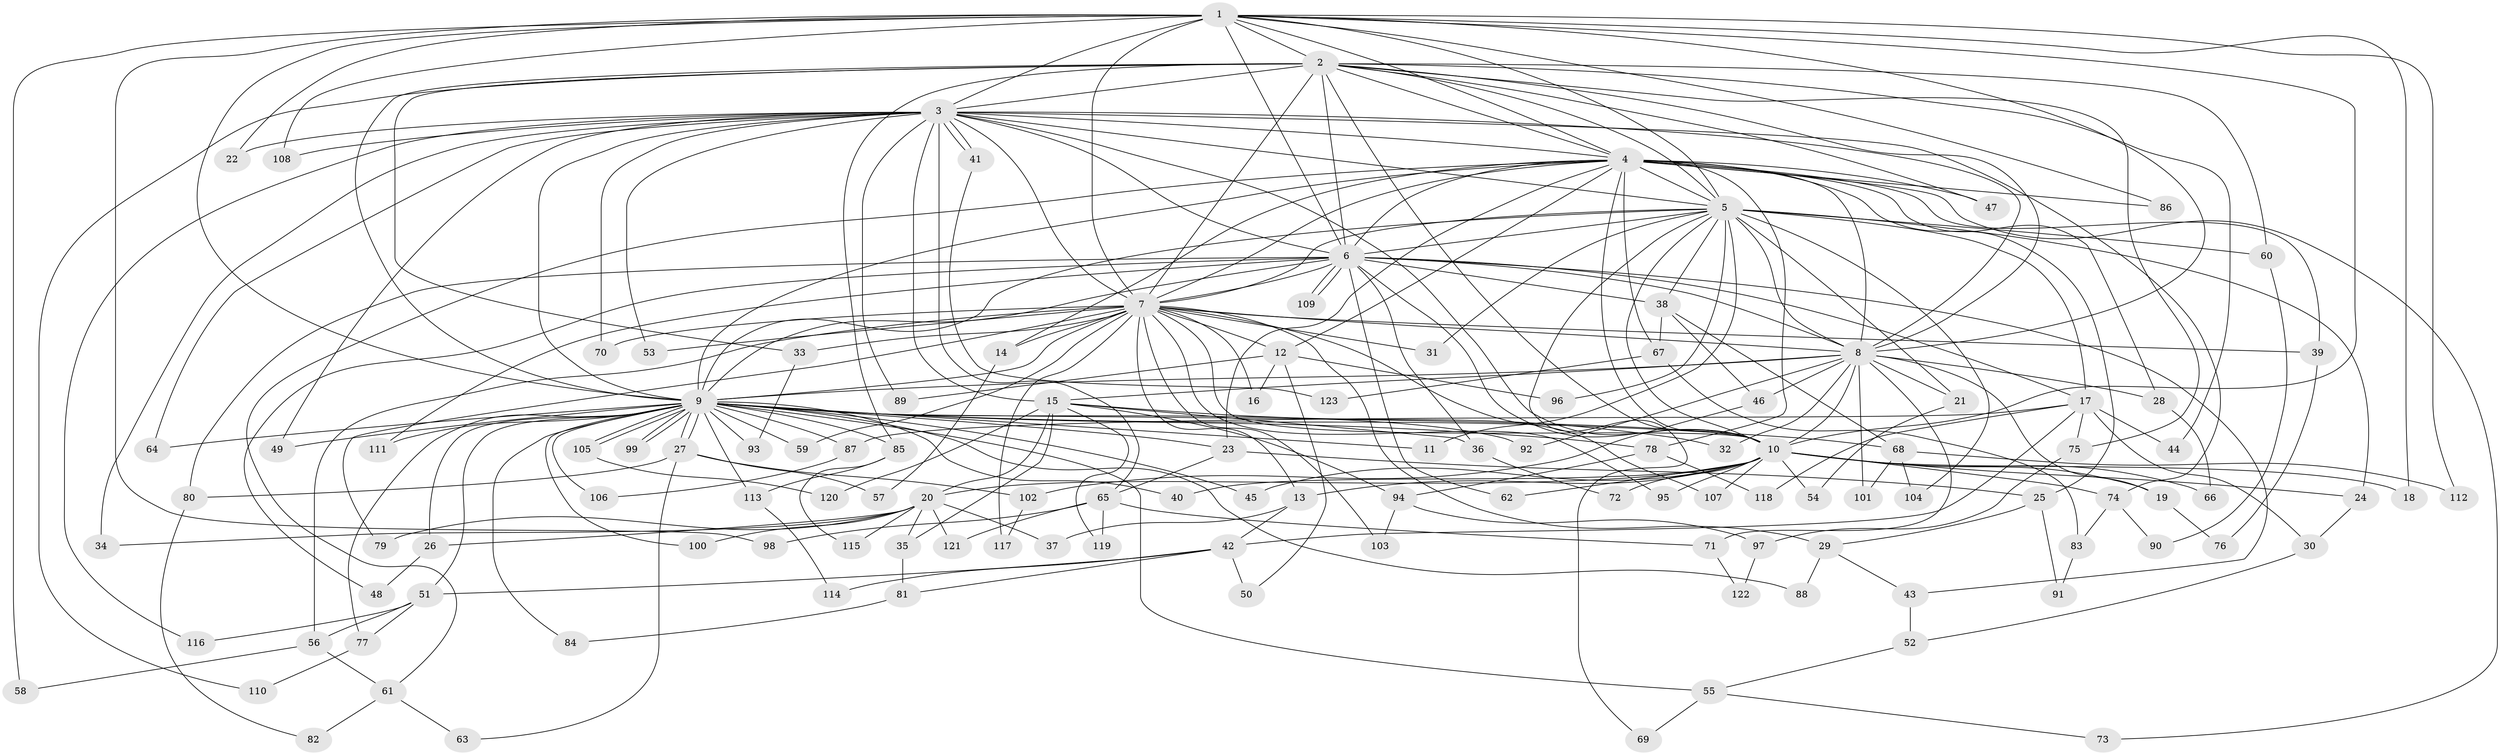 // Generated by graph-tools (version 1.1) at 2025/45/03/09/25 04:45:06]
// undirected, 123 vertices, 271 edges
graph export_dot {
graph [start="1"]
  node [color=gray90,style=filled];
  1;
  2;
  3;
  4;
  5;
  6;
  7;
  8;
  9;
  10;
  11;
  12;
  13;
  14;
  15;
  16;
  17;
  18;
  19;
  20;
  21;
  22;
  23;
  24;
  25;
  26;
  27;
  28;
  29;
  30;
  31;
  32;
  33;
  34;
  35;
  36;
  37;
  38;
  39;
  40;
  41;
  42;
  43;
  44;
  45;
  46;
  47;
  48;
  49;
  50;
  51;
  52;
  53;
  54;
  55;
  56;
  57;
  58;
  59;
  60;
  61;
  62;
  63;
  64;
  65;
  66;
  67;
  68;
  69;
  70;
  71;
  72;
  73;
  74;
  75;
  76;
  77;
  78;
  79;
  80;
  81;
  82;
  83;
  84;
  85;
  86;
  87;
  88;
  89;
  90;
  91;
  92;
  93;
  94;
  95;
  96;
  97;
  98;
  99;
  100;
  101;
  102;
  103;
  104;
  105;
  106;
  107;
  108;
  109;
  110;
  111;
  112;
  113;
  114;
  115;
  116;
  117;
  118;
  119;
  120;
  121;
  122;
  123;
  1 -- 2;
  1 -- 3;
  1 -- 4;
  1 -- 5;
  1 -- 6;
  1 -- 7;
  1 -- 8;
  1 -- 9;
  1 -- 10;
  1 -- 18;
  1 -- 22;
  1 -- 58;
  1 -- 86;
  1 -- 98;
  1 -- 108;
  1 -- 112;
  2 -- 3;
  2 -- 4;
  2 -- 5;
  2 -- 6;
  2 -- 7;
  2 -- 8;
  2 -- 9;
  2 -- 10;
  2 -- 33;
  2 -- 44;
  2 -- 47;
  2 -- 60;
  2 -- 75;
  2 -- 85;
  2 -- 110;
  3 -- 4;
  3 -- 5;
  3 -- 6;
  3 -- 7;
  3 -- 8;
  3 -- 9;
  3 -- 10;
  3 -- 15;
  3 -- 22;
  3 -- 34;
  3 -- 41;
  3 -- 41;
  3 -- 49;
  3 -- 53;
  3 -- 64;
  3 -- 65;
  3 -- 70;
  3 -- 74;
  3 -- 89;
  3 -- 108;
  3 -- 116;
  4 -- 5;
  4 -- 6;
  4 -- 7;
  4 -- 8;
  4 -- 9;
  4 -- 10;
  4 -- 12;
  4 -- 14;
  4 -- 23;
  4 -- 25;
  4 -- 28;
  4 -- 39;
  4 -- 47;
  4 -- 61;
  4 -- 67;
  4 -- 73;
  4 -- 78;
  4 -- 86;
  5 -- 6;
  5 -- 7;
  5 -- 8;
  5 -- 9;
  5 -- 10;
  5 -- 11;
  5 -- 17;
  5 -- 21;
  5 -- 24;
  5 -- 31;
  5 -- 38;
  5 -- 60;
  5 -- 69;
  5 -- 96;
  5 -- 104;
  6 -- 7;
  6 -- 8;
  6 -- 9;
  6 -- 10;
  6 -- 17;
  6 -- 36;
  6 -- 38;
  6 -- 43;
  6 -- 48;
  6 -- 62;
  6 -- 80;
  6 -- 109;
  6 -- 109;
  6 -- 111;
  7 -- 8;
  7 -- 9;
  7 -- 10;
  7 -- 12;
  7 -- 13;
  7 -- 14;
  7 -- 16;
  7 -- 29;
  7 -- 31;
  7 -- 33;
  7 -- 39;
  7 -- 53;
  7 -- 56;
  7 -- 59;
  7 -- 70;
  7 -- 79;
  7 -- 95;
  7 -- 103;
  7 -- 107;
  7 -- 117;
  8 -- 9;
  8 -- 10;
  8 -- 15;
  8 -- 19;
  8 -- 21;
  8 -- 28;
  8 -- 32;
  8 -- 46;
  8 -- 71;
  8 -- 92;
  8 -- 101;
  9 -- 10;
  9 -- 11;
  9 -- 23;
  9 -- 26;
  9 -- 27;
  9 -- 27;
  9 -- 40;
  9 -- 45;
  9 -- 49;
  9 -- 51;
  9 -- 55;
  9 -- 59;
  9 -- 64;
  9 -- 68;
  9 -- 77;
  9 -- 78;
  9 -- 84;
  9 -- 85;
  9 -- 87;
  9 -- 88;
  9 -- 92;
  9 -- 93;
  9 -- 99;
  9 -- 99;
  9 -- 100;
  9 -- 105;
  9 -- 105;
  9 -- 106;
  9 -- 111;
  9 -- 113;
  10 -- 13;
  10 -- 18;
  10 -- 19;
  10 -- 20;
  10 -- 24;
  10 -- 40;
  10 -- 45;
  10 -- 54;
  10 -- 62;
  10 -- 66;
  10 -- 72;
  10 -- 74;
  10 -- 95;
  10 -- 107;
  12 -- 16;
  12 -- 50;
  12 -- 89;
  12 -- 96;
  13 -- 37;
  13 -- 42;
  14 -- 57;
  15 -- 20;
  15 -- 32;
  15 -- 35;
  15 -- 36;
  15 -- 94;
  15 -- 119;
  15 -- 120;
  17 -- 30;
  17 -- 42;
  17 -- 44;
  17 -- 75;
  17 -- 87;
  17 -- 118;
  19 -- 76;
  20 -- 26;
  20 -- 34;
  20 -- 35;
  20 -- 37;
  20 -- 79;
  20 -- 100;
  20 -- 115;
  20 -- 121;
  21 -- 54;
  23 -- 25;
  23 -- 65;
  24 -- 30;
  25 -- 29;
  25 -- 91;
  26 -- 48;
  27 -- 57;
  27 -- 63;
  27 -- 80;
  27 -- 102;
  28 -- 66;
  29 -- 43;
  29 -- 88;
  30 -- 52;
  33 -- 93;
  35 -- 81;
  36 -- 72;
  38 -- 46;
  38 -- 67;
  38 -- 68;
  39 -- 76;
  41 -- 123;
  42 -- 50;
  42 -- 51;
  42 -- 81;
  42 -- 114;
  43 -- 52;
  46 -- 102;
  51 -- 56;
  51 -- 77;
  51 -- 116;
  52 -- 55;
  55 -- 69;
  55 -- 73;
  56 -- 58;
  56 -- 61;
  60 -- 90;
  61 -- 63;
  61 -- 82;
  65 -- 71;
  65 -- 98;
  65 -- 119;
  65 -- 121;
  67 -- 83;
  67 -- 123;
  68 -- 101;
  68 -- 104;
  68 -- 112;
  71 -- 122;
  74 -- 83;
  74 -- 90;
  75 -- 97;
  77 -- 110;
  78 -- 94;
  78 -- 118;
  80 -- 82;
  81 -- 84;
  83 -- 91;
  85 -- 113;
  85 -- 115;
  87 -- 106;
  94 -- 97;
  94 -- 103;
  97 -- 122;
  102 -- 117;
  105 -- 120;
  113 -- 114;
}

